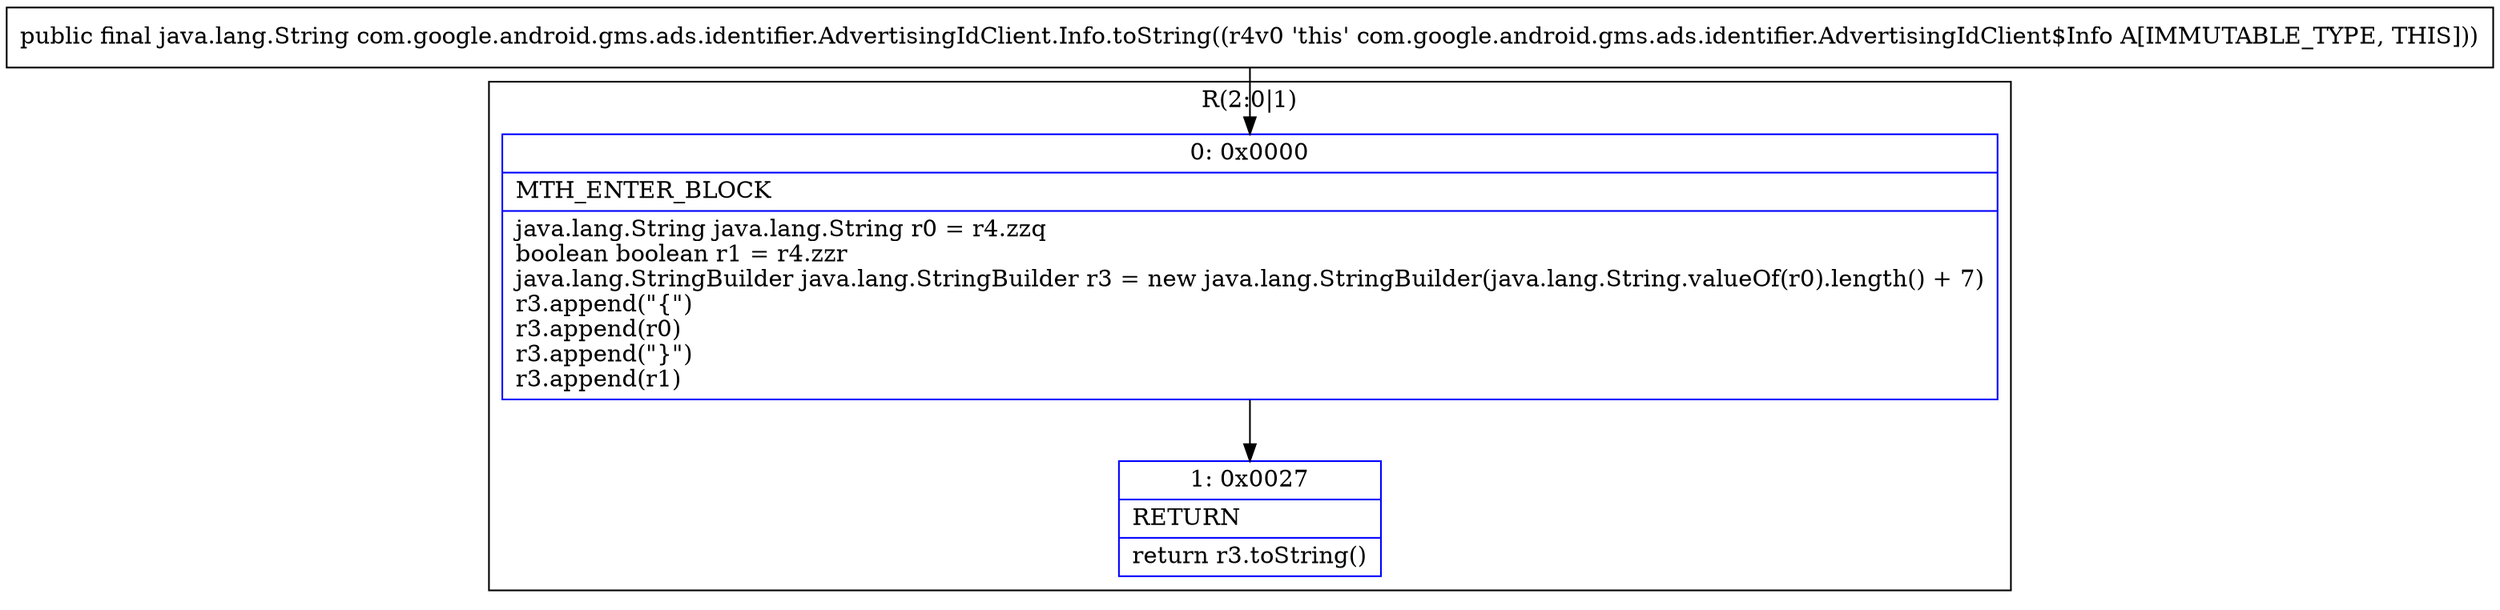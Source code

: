 digraph "CFG forcom.google.android.gms.ads.identifier.AdvertisingIdClient.Info.toString()Ljava\/lang\/String;" {
subgraph cluster_Region_1051370056 {
label = "R(2:0|1)";
node [shape=record,color=blue];
Node_0 [shape=record,label="{0\:\ 0x0000|MTH_ENTER_BLOCK\l|java.lang.String java.lang.String r0 = r4.zzq\lboolean boolean r1 = r4.zzr\ljava.lang.StringBuilder java.lang.StringBuilder r3 = new java.lang.StringBuilder(java.lang.String.valueOf(r0).length() + 7)\lr3.append(\"\{\")\lr3.append(r0)\lr3.append(\"\}\")\lr3.append(r1)\l}"];
Node_1 [shape=record,label="{1\:\ 0x0027|RETURN\l|return r3.toString()\l}"];
}
MethodNode[shape=record,label="{public final java.lang.String com.google.android.gms.ads.identifier.AdvertisingIdClient.Info.toString((r4v0 'this' com.google.android.gms.ads.identifier.AdvertisingIdClient$Info A[IMMUTABLE_TYPE, THIS])) }"];
MethodNode -> Node_0;
Node_0 -> Node_1;
}

